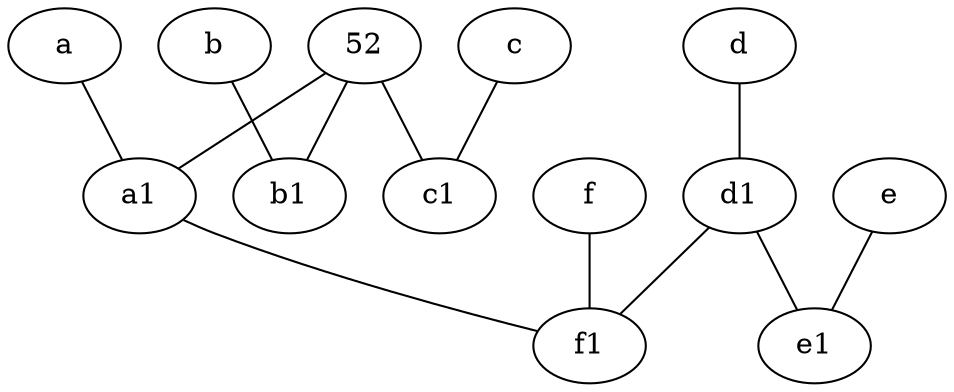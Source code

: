 graph {
	node [labelfontsize=50]
	d1 [labelfontsize=50 pos="3,5!"]
	b1 [labelfontsize=50 pos="9,4!"]
	a1 [labelfontsize=50 pos="8,3!"]
	c1 [labelfontsize=50 pos="4.5,3!"]
	a [labelfontsize=50 pos="8,2!"]
	f1 [labelfontsize=50 pos="3,8!"]
	e1 [labelfontsize=50 pos="7,7!"]
	52 [labelfontsize=50]
	e -- e1
	d1 -- e1
	a1 -- f1
	d1 -- f1
	c -- c1
	52 -- a1
	d -- d1
	f -- f1
	52 -- c1
	52 -- b1
	a -- a1
	b -- b1
}
